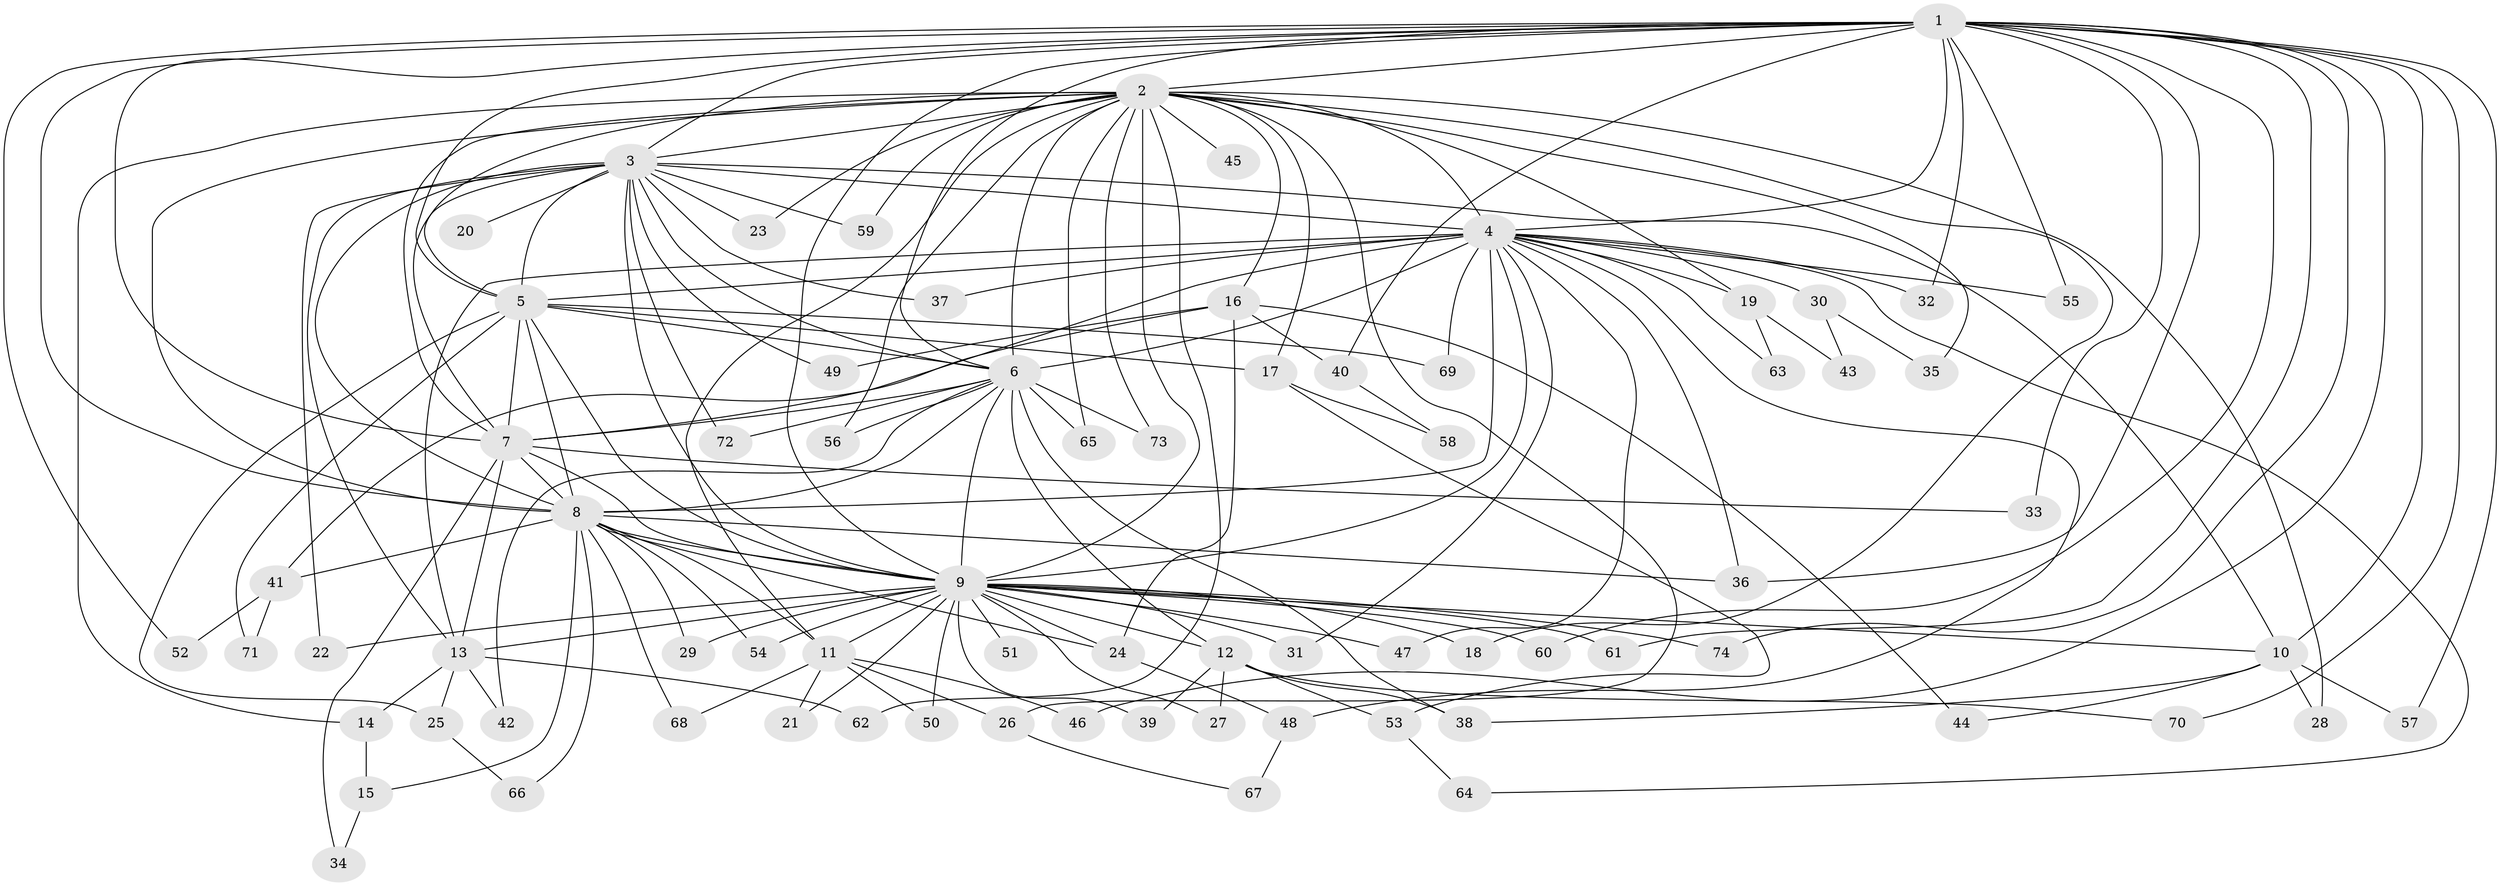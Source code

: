 // original degree distribution, {23: 0.009708737864077669, 31: 0.009708737864077669, 20: 0.009708737864077669, 15: 0.009708737864077669, 14: 0.019417475728155338, 16: 0.009708737864077669, 19: 0.009708737864077669, 22: 0.009708737864077669, 39: 0.009708737864077669, 4: 0.11650485436893204, 6: 0.02912621359223301, 5: 0.02912621359223301, 3: 0.1262135922330097, 7: 0.009708737864077669, 2: 0.5922330097087378}
// Generated by graph-tools (version 1.1) at 2025/49/03/04/25 22:49:37]
// undirected, 74 vertices, 168 edges
graph export_dot {
  node [color=gray90,style=filled];
  1;
  2;
  3;
  4;
  5;
  6;
  7;
  8;
  9;
  10;
  11;
  12;
  13;
  14;
  15;
  16;
  17;
  18;
  19;
  20;
  21;
  22;
  23;
  24;
  25;
  26;
  27;
  28;
  29;
  30;
  31;
  32;
  33;
  34;
  35;
  36;
  37;
  38;
  39;
  40;
  41;
  42;
  43;
  44;
  45;
  46;
  47;
  48;
  49;
  50;
  51;
  52;
  53;
  54;
  55;
  56;
  57;
  58;
  59;
  60;
  61;
  62;
  63;
  64;
  65;
  66;
  67;
  68;
  69;
  70;
  71;
  72;
  73;
  74;
  1 -- 2 [weight=2.0];
  1 -- 3 [weight=1.0];
  1 -- 4 [weight=2.0];
  1 -- 5 [weight=1.0];
  1 -- 6 [weight=1.0];
  1 -- 7 [weight=1.0];
  1 -- 8 [weight=1.0];
  1 -- 9 [weight=3.0];
  1 -- 10 [weight=1.0];
  1 -- 32 [weight=1.0];
  1 -- 33 [weight=1.0];
  1 -- 36 [weight=1.0];
  1 -- 40 [weight=1.0];
  1 -- 46 [weight=1.0];
  1 -- 52 [weight=1.0];
  1 -- 55 [weight=1.0];
  1 -- 57 [weight=1.0];
  1 -- 60 [weight=1.0];
  1 -- 61 [weight=1.0];
  1 -- 70 [weight=1.0];
  1 -- 74 [weight=1.0];
  2 -- 3 [weight=1.0];
  2 -- 4 [weight=3.0];
  2 -- 5 [weight=2.0];
  2 -- 6 [weight=2.0];
  2 -- 7 [weight=1.0];
  2 -- 8 [weight=1.0];
  2 -- 9 [weight=1.0];
  2 -- 11 [weight=1.0];
  2 -- 14 [weight=1.0];
  2 -- 16 [weight=1.0];
  2 -- 17 [weight=1.0];
  2 -- 18 [weight=1.0];
  2 -- 19 [weight=1.0];
  2 -- 23 [weight=1.0];
  2 -- 26 [weight=1.0];
  2 -- 28 [weight=1.0];
  2 -- 35 [weight=1.0];
  2 -- 45 [weight=1.0];
  2 -- 56 [weight=1.0];
  2 -- 59 [weight=1.0];
  2 -- 62 [weight=1.0];
  2 -- 65 [weight=1.0];
  2 -- 73 [weight=1.0];
  3 -- 4 [weight=2.0];
  3 -- 5 [weight=2.0];
  3 -- 6 [weight=1.0];
  3 -- 7 [weight=1.0];
  3 -- 8 [weight=1.0];
  3 -- 9 [weight=1.0];
  3 -- 10 [weight=1.0];
  3 -- 13 [weight=1.0];
  3 -- 20 [weight=1.0];
  3 -- 22 [weight=1.0];
  3 -- 23 [weight=1.0];
  3 -- 37 [weight=1.0];
  3 -- 49 [weight=1.0];
  3 -- 59 [weight=1.0];
  3 -- 72 [weight=1.0];
  4 -- 5 [weight=2.0];
  4 -- 6 [weight=2.0];
  4 -- 7 [weight=3.0];
  4 -- 8 [weight=2.0];
  4 -- 9 [weight=3.0];
  4 -- 13 [weight=1.0];
  4 -- 19 [weight=1.0];
  4 -- 30 [weight=1.0];
  4 -- 31 [weight=1.0];
  4 -- 32 [weight=1.0];
  4 -- 36 [weight=1.0];
  4 -- 37 [weight=1.0];
  4 -- 47 [weight=1.0];
  4 -- 48 [weight=1.0];
  4 -- 55 [weight=1.0];
  4 -- 63 [weight=1.0];
  4 -- 64 [weight=1.0];
  4 -- 69 [weight=1.0];
  5 -- 6 [weight=1.0];
  5 -- 7 [weight=2.0];
  5 -- 8 [weight=1.0];
  5 -- 9 [weight=2.0];
  5 -- 17 [weight=1.0];
  5 -- 25 [weight=1.0];
  5 -- 69 [weight=1.0];
  5 -- 71 [weight=1.0];
  6 -- 7 [weight=1.0];
  6 -- 8 [weight=1.0];
  6 -- 9 [weight=2.0];
  6 -- 12 [weight=1.0];
  6 -- 38 [weight=1.0];
  6 -- 42 [weight=1.0];
  6 -- 56 [weight=1.0];
  6 -- 65 [weight=1.0];
  6 -- 72 [weight=1.0];
  6 -- 73 [weight=1.0];
  7 -- 8 [weight=1.0];
  7 -- 9 [weight=2.0];
  7 -- 13 [weight=1.0];
  7 -- 33 [weight=1.0];
  7 -- 34 [weight=1.0];
  8 -- 9 [weight=2.0];
  8 -- 11 [weight=2.0];
  8 -- 15 [weight=1.0];
  8 -- 24 [weight=1.0];
  8 -- 29 [weight=1.0];
  8 -- 36 [weight=2.0];
  8 -- 41 [weight=1.0];
  8 -- 54 [weight=1.0];
  8 -- 66 [weight=1.0];
  8 -- 68 [weight=1.0];
  9 -- 10 [weight=2.0];
  9 -- 11 [weight=1.0];
  9 -- 12 [weight=3.0];
  9 -- 13 [weight=1.0];
  9 -- 18 [weight=1.0];
  9 -- 21 [weight=1.0];
  9 -- 22 [weight=1.0];
  9 -- 24 [weight=1.0];
  9 -- 27 [weight=1.0];
  9 -- 29 [weight=1.0];
  9 -- 31 [weight=1.0];
  9 -- 39 [weight=1.0];
  9 -- 47 [weight=1.0];
  9 -- 50 [weight=1.0];
  9 -- 51 [weight=1.0];
  9 -- 54 [weight=1.0];
  9 -- 60 [weight=1.0];
  9 -- 61 [weight=1.0];
  9 -- 74 [weight=1.0];
  10 -- 28 [weight=1.0];
  10 -- 38 [weight=1.0];
  10 -- 44 [weight=1.0];
  10 -- 57 [weight=1.0];
  11 -- 21 [weight=1.0];
  11 -- 26 [weight=1.0];
  11 -- 46 [weight=1.0];
  11 -- 50 [weight=1.0];
  11 -- 68 [weight=1.0];
  12 -- 27 [weight=1.0];
  12 -- 38 [weight=1.0];
  12 -- 39 [weight=1.0];
  12 -- 53 [weight=1.0];
  12 -- 70 [weight=1.0];
  13 -- 14 [weight=1.0];
  13 -- 25 [weight=1.0];
  13 -- 42 [weight=1.0];
  13 -- 62 [weight=1.0];
  14 -- 15 [weight=1.0];
  15 -- 34 [weight=1.0];
  16 -- 24 [weight=1.0];
  16 -- 40 [weight=1.0];
  16 -- 41 [weight=1.0];
  16 -- 44 [weight=1.0];
  16 -- 49 [weight=1.0];
  17 -- 53 [weight=1.0];
  17 -- 58 [weight=1.0];
  19 -- 43 [weight=1.0];
  19 -- 63 [weight=1.0];
  24 -- 48 [weight=1.0];
  25 -- 66 [weight=1.0];
  26 -- 67 [weight=1.0];
  30 -- 35 [weight=1.0];
  30 -- 43 [weight=1.0];
  40 -- 58 [weight=1.0];
  41 -- 52 [weight=1.0];
  41 -- 71 [weight=1.0];
  48 -- 67 [weight=1.0];
  53 -- 64 [weight=1.0];
}
